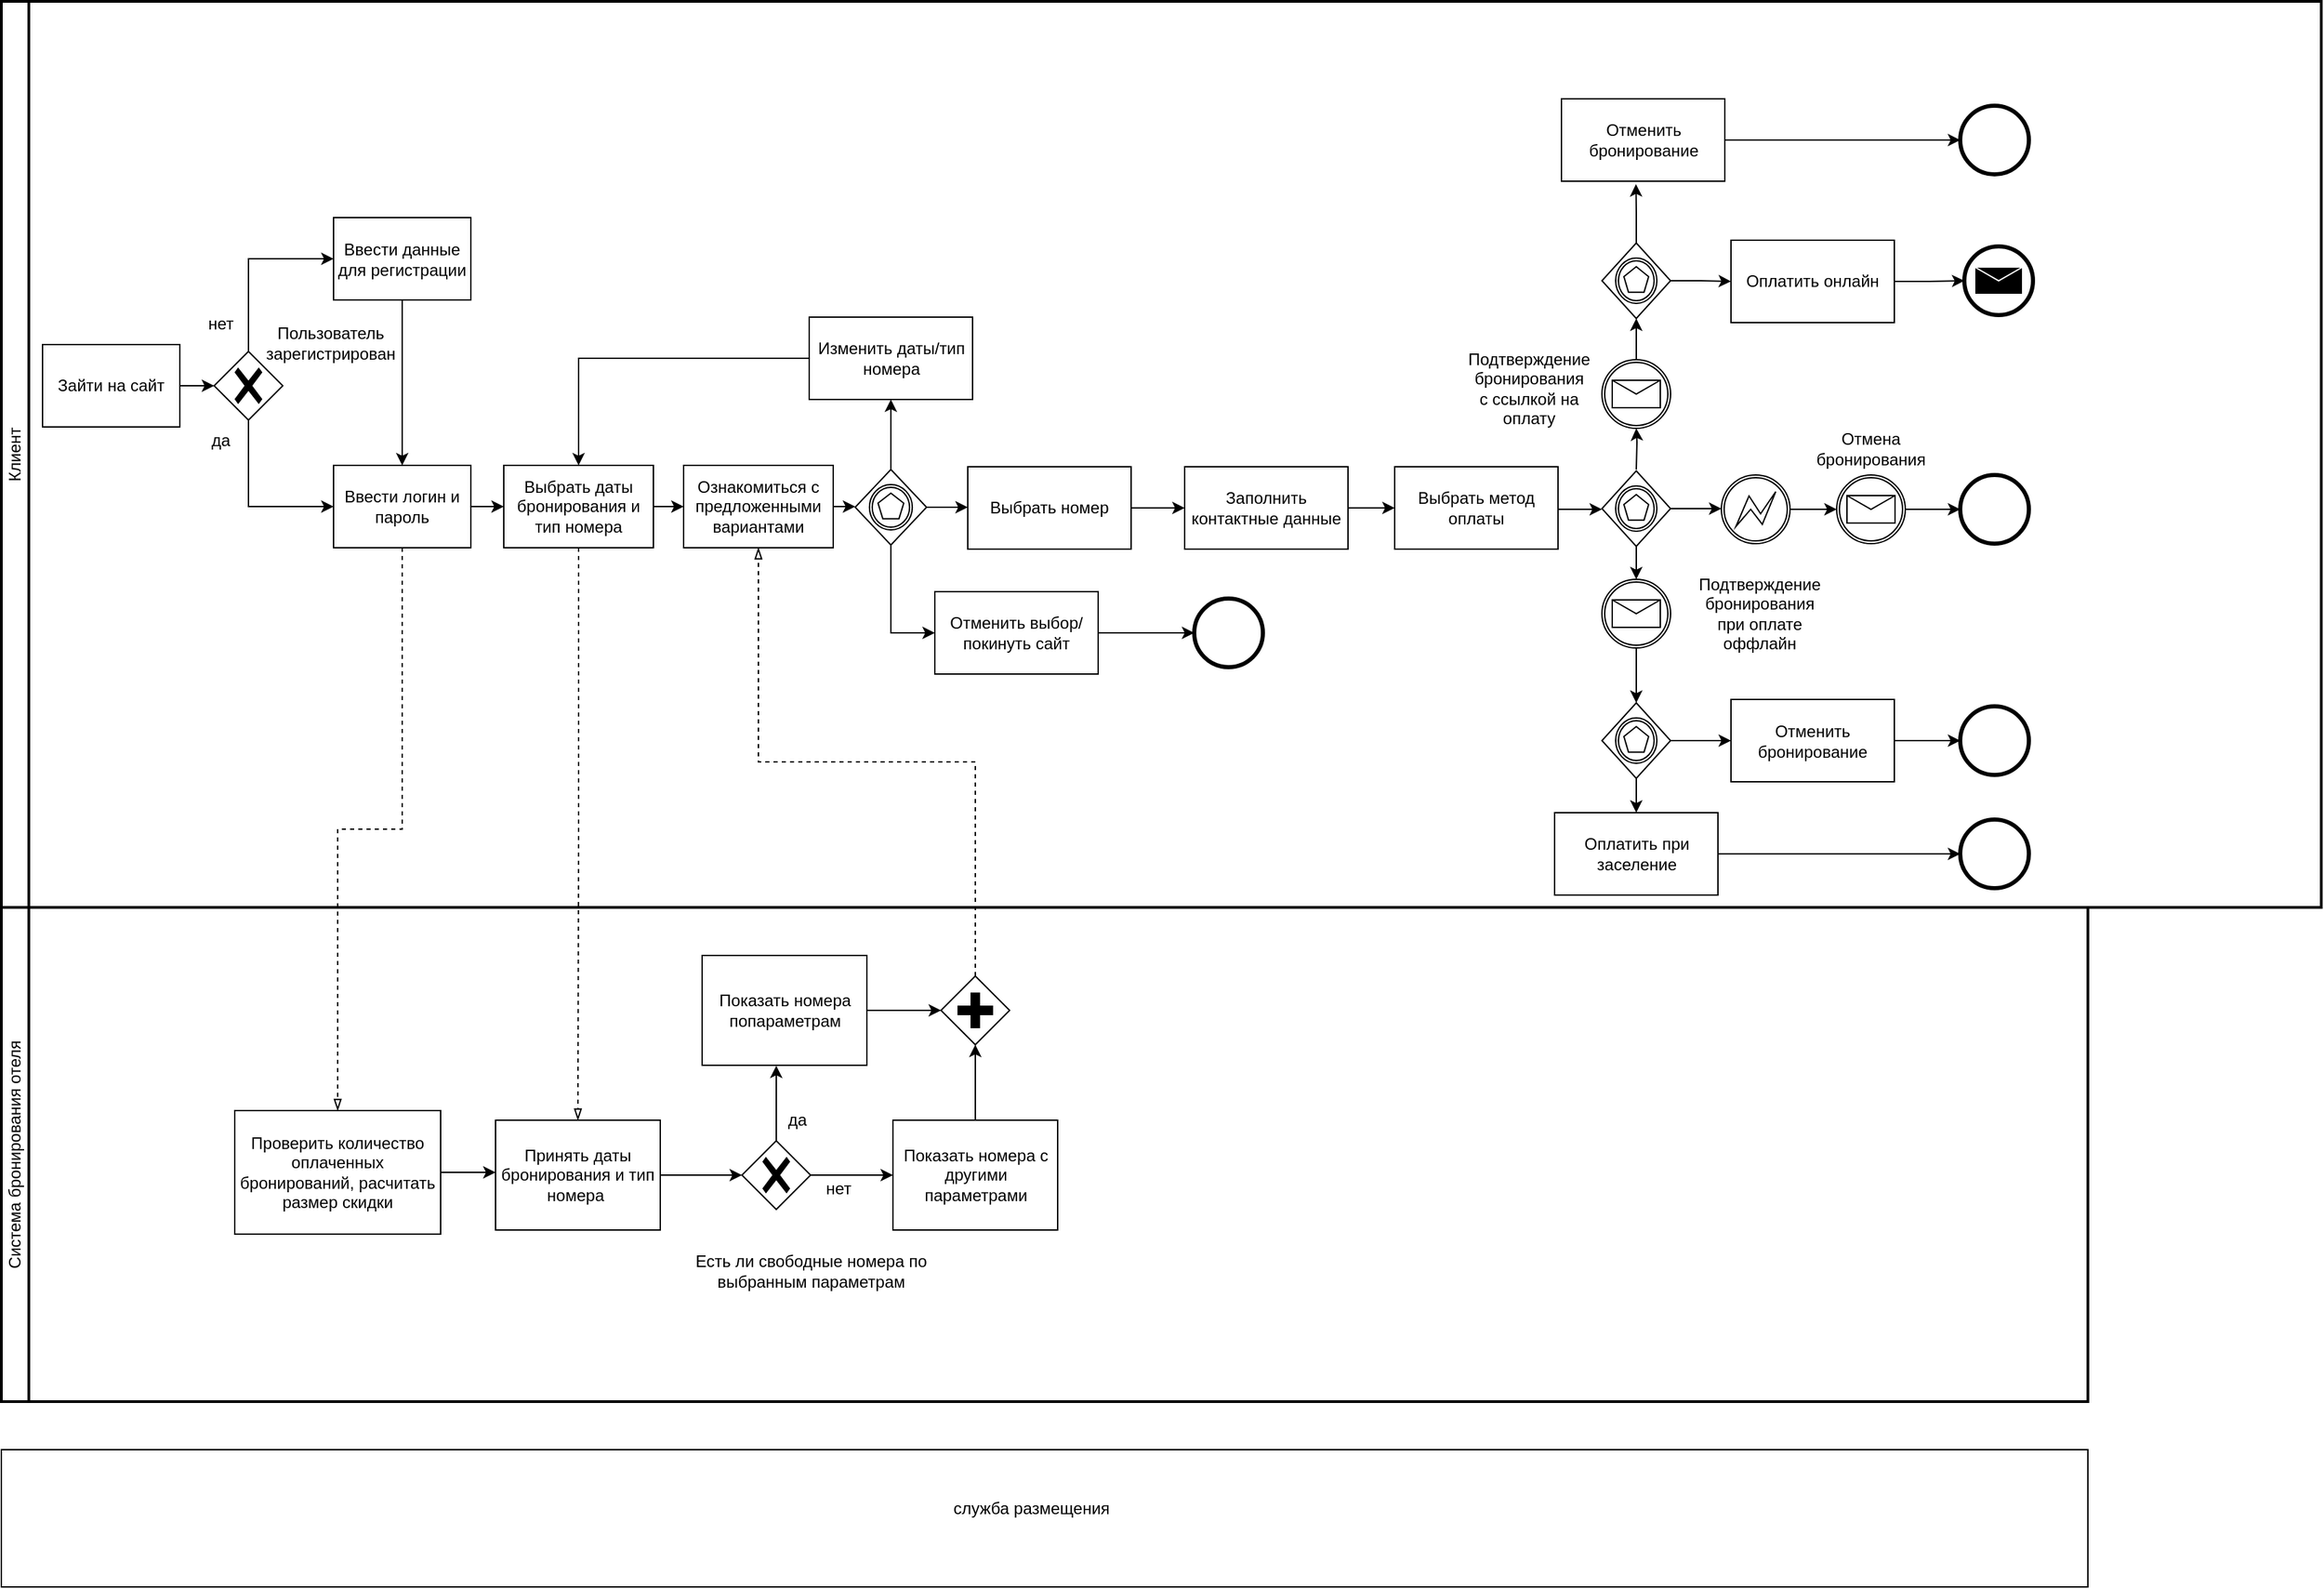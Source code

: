 <mxfile version="26.0.10">
  <diagram name="Страница — 1" id="-8I3Ju_DQWI-anv-8iCS">
    <mxGraphModel dx="2058" dy="1834" grid="1" gridSize="10" guides="1" tooltips="1" connect="1" arrows="1" fold="1" page="1" pageScale="1" pageWidth="827" pageHeight="1169" math="0" shadow="0">
      <root>
        <mxCell id="0" />
        <mxCell id="1" parent="0" />
        <mxCell id="0EsYlZYB2VsYlDsrYex--1" value="Клиент" style="swimlane;html=1;startSize=20;fontStyle=0;collapsible=0;horizontal=0;swimlaneLine=1;swimlaneFillColor=#ffffff;strokeWidth=2;whiteSpace=wrap;movable=1;resizable=1;rotatable=1;deletable=1;editable=1;locked=0;connectable=1;" parent="1" vertex="1">
          <mxGeometry x="-70" y="-75" width="1690" height="660" as="geometry" />
        </mxCell>
        <mxCell id="0EsYlZYB2VsYlDsrYex--4" value="Выбрать даты бронирования и тип номера" style="points=[[0.25,0,0],[0.5,0,0],[0.75,0,0],[1,0.25,0],[1,0.5,0],[1,0.75,0],[0.75,1,0],[0.5,1,0],[0.25,1,0],[0,0.75,0],[0,0.5,0],[0,0.25,0]];shape=mxgraph.bpmn.task2;whiteSpace=wrap;rectStyle=rounded;size=10;html=1;container=1;expand=0;collapsible=0;taskMarker=abstract;" parent="0EsYlZYB2VsYlDsrYex--1" vertex="1">
          <mxGeometry x="366" y="338" width="109" height="60" as="geometry" />
        </mxCell>
        <mxCell id="0EsYlZYB2VsYlDsrYex--5" value="Зайти на сайт" style="points=[[0.25,0,0],[0.5,0,0],[0.75,0,0],[1,0.25,0],[1,0.5,0],[1,0.75,0],[0.75,1,0],[0.5,1,0],[0.25,1,0],[0,0.75,0],[0,0.5,0],[0,0.25,0]];shape=mxgraph.bpmn.task2;whiteSpace=wrap;rectStyle=rounded;size=10;html=1;container=1;expand=0;collapsible=0;taskMarker=abstract;" parent="0EsYlZYB2VsYlDsrYex--1" vertex="1">
          <mxGeometry x="30" y="250" width="100" height="60" as="geometry" />
        </mxCell>
        <mxCell id="0EsYlZYB2VsYlDsrYex--16" style="edgeStyle=orthogonalEdgeStyle;rounded=0;orthogonalLoop=1;jettySize=auto;html=1;exitX=0.5;exitY=1;exitDx=0;exitDy=0;exitPerimeter=0;" parent="0EsYlZYB2VsYlDsrYex--1" source="0EsYlZYB2VsYlDsrYex--12" target="0EsYlZYB2VsYlDsrYex--13" edge="1">
          <mxGeometry relative="1" as="geometry" />
        </mxCell>
        <mxCell id="0EsYlZYB2VsYlDsrYex--12" value="Ввести данные для регистрации" style="points=[[0.25,0,0],[0.5,0,0],[0.75,0,0],[1,0.25,0],[1,0.5,0],[1,0.75,0],[0.75,1,0],[0.5,1,0],[0.25,1,0],[0,0.75,0],[0,0.5,0],[0,0.25,0]];shape=mxgraph.bpmn.task2;whiteSpace=wrap;rectStyle=rounded;size=10;html=1;container=1;expand=0;collapsible=0;taskMarker=abstract;" parent="0EsYlZYB2VsYlDsrYex--1" vertex="1">
          <mxGeometry x="242" y="157.5" width="100" height="60" as="geometry" />
        </mxCell>
        <mxCell id="0EsYlZYB2VsYlDsrYex--13" value="Ввести логин и пароль" style="points=[[0.25,0,0],[0.5,0,0],[0.75,0,0],[1,0.25,0],[1,0.5,0],[1,0.75,0],[0.75,1,0],[0.5,1,0],[0.25,1,0],[0,0.75,0],[0,0.5,0],[0,0.25,0]];shape=mxgraph.bpmn.task2;whiteSpace=wrap;rectStyle=rounded;size=10;html=1;container=1;expand=0;collapsible=0;taskMarker=abstract;" parent="0EsYlZYB2VsYlDsrYex--1" vertex="1">
          <mxGeometry x="242" y="338" width="100" height="60" as="geometry" />
        </mxCell>
        <mxCell id="0EsYlZYB2VsYlDsrYex--10" value="" style="points=[[0.25,0.25,0],[0.5,0,0],[0.75,0.25,0],[1,0.5,0],[0.75,0.75,0],[0.5,1,0],[0.25,0.75,0],[0,0.5,0]];shape=mxgraph.bpmn.gateway2;html=1;verticalLabelPosition=bottom;labelBackgroundColor=#ffffff;verticalAlign=top;align=center;perimeter=rhombusPerimeter;outlineConnect=0;outline=none;symbol=none;gwType=exclusive;" parent="0EsYlZYB2VsYlDsrYex--1" vertex="1">
          <mxGeometry x="155" y="255" width="50" height="50" as="geometry" />
        </mxCell>
        <mxCell id="0EsYlZYB2VsYlDsrYex--14" style="edgeStyle=orthogonalEdgeStyle;rounded=0;orthogonalLoop=1;jettySize=auto;html=1;exitX=0.5;exitY=0;exitDx=0;exitDy=0;exitPerimeter=0;entryX=0;entryY=0.5;entryDx=0;entryDy=0;entryPerimeter=0;" parent="0EsYlZYB2VsYlDsrYex--1" source="0EsYlZYB2VsYlDsrYex--10" target="0EsYlZYB2VsYlDsrYex--12" edge="1">
          <mxGeometry relative="1" as="geometry" />
        </mxCell>
        <mxCell id="0EsYlZYB2VsYlDsrYex--15" style="edgeStyle=orthogonalEdgeStyle;rounded=0;orthogonalLoop=1;jettySize=auto;html=1;exitX=0.5;exitY=1;exitDx=0;exitDy=0;exitPerimeter=0;entryX=0;entryY=0.5;entryDx=0;entryDy=0;entryPerimeter=0;" parent="0EsYlZYB2VsYlDsrYex--1" source="0EsYlZYB2VsYlDsrYex--10" target="0EsYlZYB2VsYlDsrYex--13" edge="1">
          <mxGeometry relative="1" as="geometry" />
        </mxCell>
        <mxCell id="0EsYlZYB2VsYlDsrYex--21" style="edgeStyle=orthogonalEdgeStyle;rounded=0;orthogonalLoop=1;jettySize=auto;html=1;exitX=1;exitY=0.5;exitDx=0;exitDy=0;exitPerimeter=0;entryX=0;entryY=0.5;entryDx=0;entryDy=0;entryPerimeter=0;" parent="0EsYlZYB2VsYlDsrYex--1" source="0EsYlZYB2VsYlDsrYex--5" target="0EsYlZYB2VsYlDsrYex--10" edge="1">
          <mxGeometry relative="1" as="geometry" />
        </mxCell>
        <mxCell id="0EsYlZYB2VsYlDsrYex--18" value="нет" style="text;strokeColor=none;align=center;fillColor=none;html=1;verticalAlign=middle;whiteSpace=wrap;rounded=0;" parent="0EsYlZYB2VsYlDsrYex--1" vertex="1">
          <mxGeometry x="130" y="220" width="60" height="30" as="geometry" />
        </mxCell>
        <mxCell id="0EsYlZYB2VsYlDsrYex--20" value="Пользователь зарегистрирован" style="text;strokeColor=none;align=center;fillColor=none;html=1;verticalAlign=middle;whiteSpace=wrap;rounded=0;" parent="0EsYlZYB2VsYlDsrYex--1" vertex="1">
          <mxGeometry x="210" y="234" width="60" height="30" as="geometry" />
        </mxCell>
        <mxCell id="0EsYlZYB2VsYlDsrYex--19" value="да" style="text;strokeColor=none;align=center;fillColor=none;html=1;verticalAlign=middle;whiteSpace=wrap;rounded=0;" parent="0EsYlZYB2VsYlDsrYex--1" vertex="1">
          <mxGeometry x="130" y="305" width="60" height="30" as="geometry" />
        </mxCell>
        <mxCell id="0EsYlZYB2VsYlDsrYex--26" value="Выбрать номер" style="points=[[0.25,0,0],[0.5,0,0],[0.75,0,0],[1,0.25,0],[1,0.5,0],[1,0.75,0],[0.75,1,0],[0.5,1,0],[0.25,1,0],[0,0.75,0],[0,0.5,0],[0,0.25,0]];shape=mxgraph.bpmn.task2;whiteSpace=wrap;rectStyle=rounded;size=10;html=1;container=1;expand=0;collapsible=0;taskMarker=abstract;" parent="0EsYlZYB2VsYlDsrYex--1" vertex="1">
          <mxGeometry x="704" y="339" width="119" height="60" as="geometry" />
        </mxCell>
        <mxCell id="bJJzOUb5ZiV7AwPKgK84-37" style="edgeStyle=orthogonalEdgeStyle;rounded=0;orthogonalLoop=1;jettySize=auto;html=1;exitX=1;exitY=0.5;exitDx=0;exitDy=0;exitPerimeter=0;" edge="1" parent="0EsYlZYB2VsYlDsrYex--1" source="0EsYlZYB2VsYlDsrYex--27" target="0EsYlZYB2VsYlDsrYex--34">
          <mxGeometry relative="1" as="geometry" />
        </mxCell>
        <mxCell id="0EsYlZYB2VsYlDsrYex--27" value="Заполнить контактные данные" style="points=[[0.25,0,0],[0.5,0,0],[0.75,0,0],[1,0.25,0],[1,0.5,0],[1,0.75,0],[0.75,1,0],[0.5,1,0],[0.25,1,0],[0,0.75,0],[0,0.5,0],[0,0.25,0]];shape=mxgraph.bpmn.task2;whiteSpace=wrap;rectStyle=rounded;size=10;html=1;container=1;expand=0;collapsible=0;taskMarker=abstract;" parent="0EsYlZYB2VsYlDsrYex--1" vertex="1">
          <mxGeometry x="862" y="339" width="119" height="60" as="geometry" />
        </mxCell>
        <mxCell id="bJJzOUb5ZiV7AwPKgK84-1" style="edgeStyle=orthogonalEdgeStyle;rounded=0;orthogonalLoop=1;jettySize=auto;html=1;exitX=0.5;exitY=0;exitDx=0;exitDy=0;exitPerimeter=0;" edge="1" parent="0EsYlZYB2VsYlDsrYex--1" source="0EsYlZYB2VsYlDsrYex--31">
          <mxGeometry relative="1" as="geometry">
            <mxPoint x="1191" y="231" as="targetPoint" />
          </mxGeometry>
        </mxCell>
        <mxCell id="0EsYlZYB2VsYlDsrYex--31" value="" style="points=[[0.145,0.145,0],[0.5,0,0],[0.855,0.145,0],[1,0.5,0],[0.855,0.855,0],[0.5,1,0],[0.145,0.855,0],[0,0.5,0]];shape=mxgraph.bpmn.event;html=1;verticalLabelPosition=bottom;labelBackgroundColor=#ffffff;verticalAlign=top;align=center;perimeter=ellipsePerimeter;outlineConnect=0;aspect=fixed;outline=catching;symbol=message;" parent="0EsYlZYB2VsYlDsrYex--1" vertex="1">
          <mxGeometry x="1166" y="261" width="50" height="50" as="geometry" />
        </mxCell>
        <mxCell id="0EsYlZYB2VsYlDsrYex--33" value="Подтверждение бронирования с ссылкой на оплату" style="text;strokeColor=none;align=center;fillColor=none;html=1;verticalAlign=middle;whiteSpace=wrap;rounded=0;" parent="0EsYlZYB2VsYlDsrYex--1" vertex="1">
          <mxGeometry x="1072.5" y="267" width="80" height="30" as="geometry" />
        </mxCell>
        <mxCell id="0EsYlZYB2VsYlDsrYex--34" value="Выбрать метод оплаты" style="points=[[0.25,0,0],[0.5,0,0],[0.75,0,0],[1,0.25,0],[1,0.5,0],[1,0.75,0],[0.75,1,0],[0.5,1,0],[0.25,1,0],[0,0.75,0],[0,0.5,0],[0,0.25,0]];shape=mxgraph.bpmn.task2;whiteSpace=wrap;rectStyle=rounded;size=10;html=1;container=1;expand=0;collapsible=0;taskMarker=abstract;" parent="0EsYlZYB2VsYlDsrYex--1" vertex="1">
          <mxGeometry x="1015" y="339" width="119" height="60" as="geometry" />
        </mxCell>
        <mxCell id="0EsYlZYB2VsYlDsrYex--39" value="" style="points=[[0.25,0.25,0],[0.5,0,0],[0.75,0.25,0],[1,0.5,0],[0.75,0.75,0],[0.5,1,0],[0.25,0.75,0],[0,0.5,0]];shape=mxgraph.bpmn.gateway2;html=1;verticalLabelPosition=bottom;labelBackgroundColor=#ffffff;verticalAlign=top;align=center;perimeter=rhombusPerimeter;outlineConnect=0;outline=catching;symbol=multiple;" parent="0EsYlZYB2VsYlDsrYex--1" vertex="1">
          <mxGeometry x="1166" y="342" width="50" height="55" as="geometry" />
        </mxCell>
        <mxCell id="0EsYlZYB2VsYlDsrYex--42" style="edgeStyle=orthogonalEdgeStyle;rounded=0;orthogonalLoop=1;jettySize=auto;html=1;" parent="0EsYlZYB2VsYlDsrYex--1" target="0EsYlZYB2VsYlDsrYex--31" edge="1">
          <mxGeometry relative="1" as="geometry">
            <mxPoint x="1191" y="341" as="sourcePoint" />
          </mxGeometry>
        </mxCell>
        <mxCell id="0EsYlZYB2VsYlDsrYex--43" value="Отмена бронирования" style="text;strokeColor=none;align=center;fillColor=none;html=1;verticalAlign=middle;whiteSpace=wrap;rounded=0;" parent="0EsYlZYB2VsYlDsrYex--1" vertex="1">
          <mxGeometry x="1322" y="311" width="80" height="30" as="geometry" />
        </mxCell>
        <mxCell id="0EsYlZYB2VsYlDsrYex--54" style="edgeStyle=orthogonalEdgeStyle;rounded=0;orthogonalLoop=1;jettySize=auto;html=1;exitX=1;exitY=0.5;exitDx=0;exitDy=0;exitPerimeter=0;" parent="0EsYlZYB2VsYlDsrYex--1" source="0EsYlZYB2VsYlDsrYex--44" edge="1">
          <mxGeometry relative="1" as="geometry">
            <mxPoint x="1361.0" y="368.586" as="targetPoint" />
          </mxGeometry>
        </mxCell>
        <mxCell id="0EsYlZYB2VsYlDsrYex--44" value="" style="points=[[0.145,0.145,0],[0.5,0,0],[0.855,0.145,0],[1,0.5,0],[0.855,0.855,0],[0.5,1,0],[0.145,0.855,0],[0,0.5,0]];shape=mxgraph.bpmn.event;html=1;verticalLabelPosition=bottom;labelBackgroundColor=#ffffff;verticalAlign=top;align=center;perimeter=ellipsePerimeter;outlineConnect=0;aspect=fixed;outline=catching;symbol=message;" parent="0EsYlZYB2VsYlDsrYex--1" vertex="1">
          <mxGeometry x="1337" y="345" width="50" height="50" as="geometry" />
        </mxCell>
        <mxCell id="bJJzOUb5ZiV7AwPKgK84-16" style="edgeStyle=orthogonalEdgeStyle;rounded=0;orthogonalLoop=1;jettySize=auto;html=1;exitX=0.5;exitY=1;exitDx=0;exitDy=0;exitPerimeter=0;" edge="1" parent="0EsYlZYB2VsYlDsrYex--1" source="0EsYlZYB2VsYlDsrYex--45">
          <mxGeometry relative="1" as="geometry">
            <mxPoint x="1191" y="511" as="targetPoint" />
          </mxGeometry>
        </mxCell>
        <mxCell id="0EsYlZYB2VsYlDsrYex--45" value="" style="points=[[0.145,0.145,0],[0.5,0,0],[0.855,0.145,0],[1,0.5,0],[0.855,0.855,0],[0.5,1,0],[0.145,0.855,0],[0,0.5,0]];shape=mxgraph.bpmn.event;html=1;verticalLabelPosition=bottom;labelBackgroundColor=#ffffff;verticalAlign=top;align=center;perimeter=ellipsePerimeter;outlineConnect=0;aspect=fixed;outline=catching;symbol=message;" parent="0EsYlZYB2VsYlDsrYex--1" vertex="1">
          <mxGeometry x="1166" y="421" width="50" height="50" as="geometry" />
        </mxCell>
        <mxCell id="0EsYlZYB2VsYlDsrYex--46" value="Подтверждение бронирования при оплате оффлайн" style="text;strokeColor=none;align=center;fillColor=none;html=1;verticalAlign=middle;whiteSpace=wrap;rounded=0;" parent="0EsYlZYB2VsYlDsrYex--1" vertex="1">
          <mxGeometry x="1241" y="431" width="80" height="30" as="geometry" />
        </mxCell>
        <mxCell id="bJJzOUb5ZiV7AwPKgK84-41" style="edgeStyle=orthogonalEdgeStyle;rounded=0;orthogonalLoop=1;jettySize=auto;html=1;exitX=1;exitY=0.5;exitDx=0;exitDy=0;exitPerimeter=0;" edge="1" parent="0EsYlZYB2VsYlDsrYex--1" source="0EsYlZYB2VsYlDsrYex--48" target="0EsYlZYB2VsYlDsrYex--44">
          <mxGeometry relative="1" as="geometry" />
        </mxCell>
        <mxCell id="0EsYlZYB2VsYlDsrYex--48" value="" style="points=[[0.145,0.145,0],[0.5,0,0],[0.855,0.145,0],[1,0.5,0],[0.855,0.855,0],[0.5,1,0],[0.145,0.855,0],[0,0.5,0]];shape=mxgraph.bpmn.event;html=1;verticalLabelPosition=bottom;labelBackgroundColor=#ffffff;verticalAlign=top;align=center;perimeter=ellipsePerimeter;outlineConnect=0;aspect=fixed;outline=boundInt;symbol=error;" parent="0EsYlZYB2VsYlDsrYex--1" vertex="1">
          <mxGeometry x="1253" y="345" width="50" height="50" as="geometry" />
        </mxCell>
        <mxCell id="0EsYlZYB2VsYlDsrYex--49" value="" style="points=[[0.145,0.145,0],[0.5,0,0],[0.855,0.145,0],[1,0.5,0],[0.855,0.855,0],[0.5,1,0],[0.145,0.855,0],[0,0.5,0]];shape=mxgraph.bpmn.event;html=1;verticalLabelPosition=bottom;labelBackgroundColor=#ffffff;verticalAlign=top;align=center;perimeter=ellipsePerimeter;outlineConnect=0;aspect=fixed;outline=end;symbol=terminate2;" parent="0EsYlZYB2VsYlDsrYex--1" vertex="1">
          <mxGeometry x="1427" y="345" width="50" height="50" as="geometry" />
        </mxCell>
        <mxCell id="0EsYlZYB2VsYlDsrYex--56" style="edgeStyle=orthogonalEdgeStyle;rounded=0;orthogonalLoop=1;jettySize=auto;html=1;exitX=1;exitY=0.5;exitDx=0;exitDy=0;exitPerimeter=0;entryX=0;entryY=0.5;entryDx=0;entryDy=0;entryPerimeter=0;" parent="0EsYlZYB2VsYlDsrYex--1" source="0EsYlZYB2VsYlDsrYex--44" target="0EsYlZYB2VsYlDsrYex--49" edge="1">
          <mxGeometry relative="1" as="geometry" />
        </mxCell>
        <mxCell id="bJJzOUb5ZiV7AwPKgK84-5" style="edgeStyle=orthogonalEdgeStyle;rounded=0;orthogonalLoop=1;jettySize=auto;html=1;exitX=1;exitY=0.5;exitDx=0;exitDy=0;exitPerimeter=0;entryX=0;entryY=0.5;entryDx=0;entryDy=0;entryPerimeter=0;" edge="1" parent="0EsYlZYB2VsYlDsrYex--1" source="0EsYlZYB2VsYlDsrYex--57" target="bJJzOUb5ZiV7AwPKgK84-3">
          <mxGeometry relative="1" as="geometry">
            <mxPoint x="1261.0" y="211" as="targetPoint" />
          </mxGeometry>
        </mxCell>
        <mxCell id="0EsYlZYB2VsYlDsrYex--57" value="" style="points=[[0.25,0.25,0],[0.5,0,0],[0.75,0.25,0],[1,0.5,0],[0.75,0.75,0],[0.5,1,0],[0.25,0.75,0],[0,0.5,0]];shape=mxgraph.bpmn.gateway2;html=1;verticalLabelPosition=bottom;labelBackgroundColor=#ffffff;verticalAlign=top;align=center;perimeter=rhombusPerimeter;outlineConnect=0;outline=catching;symbol=multiple;" parent="0EsYlZYB2VsYlDsrYex--1" vertex="1">
          <mxGeometry x="1166" y="176" width="50" height="55" as="geometry" />
        </mxCell>
        <mxCell id="bJJzOUb5ZiV7AwPKgK84-3" value="Оплатить онлайн" style="points=[[0.25,0,0],[0.5,0,0],[0.75,0,0],[1,0.25,0],[1,0.5,0],[1,0.75,0],[0.75,1,0],[0.5,1,0],[0.25,1,0],[0,0.75,0],[0,0.5,0],[0,0.25,0]];shape=mxgraph.bpmn.task2;whiteSpace=wrap;rectStyle=rounded;size=10;html=1;container=1;expand=0;collapsible=0;taskMarker=abstract;" vertex="1" parent="0EsYlZYB2VsYlDsrYex--1">
          <mxGeometry x="1260" y="174" width="119" height="60" as="geometry" />
        </mxCell>
        <mxCell id="bJJzOUb5ZiV7AwPKgK84-2" value="Отменить бронирование" style="points=[[0.25,0,0],[0.5,0,0],[0.75,0,0],[1,0.25,0],[1,0.5,0],[1,0.75,0],[0.75,1,0],[0.5,1,0],[0.25,1,0],[0,0.75,0],[0,0.5,0],[0,0.25,0]];shape=mxgraph.bpmn.task2;whiteSpace=wrap;rectStyle=rounded;size=10;html=1;container=1;expand=0;collapsible=0;taskMarker=abstract;" vertex="1" parent="0EsYlZYB2VsYlDsrYex--1">
          <mxGeometry x="1136.5" y="71" width="119" height="60" as="geometry" />
        </mxCell>
        <mxCell id="bJJzOUb5ZiV7AwPKgK84-4" style="edgeStyle=orthogonalEdgeStyle;rounded=0;orthogonalLoop=1;jettySize=auto;html=1;exitX=0.5;exitY=0;exitDx=0;exitDy=0;exitPerimeter=0;entryX=0.456;entryY=1.036;entryDx=0;entryDy=0;entryPerimeter=0;" edge="1" parent="0EsYlZYB2VsYlDsrYex--1" source="0EsYlZYB2VsYlDsrYex--57" target="bJJzOUb5ZiV7AwPKgK84-2">
          <mxGeometry relative="1" as="geometry" />
        </mxCell>
        <mxCell id="bJJzOUb5ZiV7AwPKgK84-8" value="" style="points=[[0.145,0.145,0],[0.5,0,0],[0.855,0.145,0],[1,0.5,0],[0.855,0.855,0],[0.5,1,0],[0.145,0.855,0],[0,0.5,0]];shape=mxgraph.bpmn.event;html=1;verticalLabelPosition=bottom;labelBackgroundColor=#ffffff;verticalAlign=top;align=center;perimeter=ellipsePerimeter;outlineConnect=0;aspect=fixed;outline=end;symbol=terminate2;" vertex="1" parent="0EsYlZYB2VsYlDsrYex--1">
          <mxGeometry x="1427" y="76" width="50" height="50" as="geometry" />
        </mxCell>
        <mxCell id="bJJzOUb5ZiV7AwPKgK84-9" style="edgeStyle=orthogonalEdgeStyle;rounded=0;orthogonalLoop=1;jettySize=auto;html=1;exitX=1;exitY=0.5;exitDx=0;exitDy=0;exitPerimeter=0;entryX=0;entryY=0.5;entryDx=0;entryDy=0;entryPerimeter=0;" edge="1" parent="0EsYlZYB2VsYlDsrYex--1" source="bJJzOUb5ZiV7AwPKgK84-2" target="bJJzOUb5ZiV7AwPKgK84-8">
          <mxGeometry relative="1" as="geometry" />
        </mxCell>
        <mxCell id="bJJzOUb5ZiV7AwPKgK84-10" style="edgeStyle=orthogonalEdgeStyle;rounded=0;orthogonalLoop=1;jettySize=auto;html=1;exitX=0.5;exitY=1;exitDx=0;exitDy=0;exitPerimeter=0;entryX=0.5;entryY=0;entryDx=0;entryDy=0;entryPerimeter=0;" edge="1" parent="0EsYlZYB2VsYlDsrYex--1" source="0EsYlZYB2VsYlDsrYex--39" target="0EsYlZYB2VsYlDsrYex--45">
          <mxGeometry relative="1" as="geometry" />
        </mxCell>
        <mxCell id="bJJzOUb5ZiV7AwPKgK84-11" value="Отменить бронирование" style="points=[[0.25,0,0],[0.5,0,0],[0.75,0,0],[1,0.25,0],[1,0.5,0],[1,0.75,0],[0.75,1,0],[0.5,1,0],[0.25,1,0],[0,0.75,0],[0,0.5,0],[0,0.25,0]];shape=mxgraph.bpmn.task2;whiteSpace=wrap;rectStyle=rounded;size=10;html=1;container=1;expand=0;collapsible=0;taskMarker=abstract;" vertex="1" parent="0EsYlZYB2VsYlDsrYex--1">
          <mxGeometry x="1260" y="508.5" width="119" height="60" as="geometry" />
        </mxCell>
        <mxCell id="bJJzOUb5ZiV7AwPKgK84-12" value="" style="points=[[0.145,0.145,0],[0.5,0,0],[0.855,0.145,0],[1,0.5,0],[0.855,0.855,0],[0.5,1,0],[0.145,0.855,0],[0,0.5,0]];shape=mxgraph.bpmn.event;html=1;verticalLabelPosition=bottom;labelBackgroundColor=#ffffff;verticalAlign=top;align=center;perimeter=ellipsePerimeter;outlineConnect=0;aspect=fixed;outline=end;symbol=terminate2;" vertex="1" parent="0EsYlZYB2VsYlDsrYex--1">
          <mxGeometry x="1427" y="513.5" width="50" height="50" as="geometry" />
        </mxCell>
        <mxCell id="bJJzOUb5ZiV7AwPKgK84-13" style="edgeStyle=orthogonalEdgeStyle;rounded=0;orthogonalLoop=1;jettySize=auto;html=1;exitX=1;exitY=0.5;exitDx=0;exitDy=0;exitPerimeter=0;entryX=0;entryY=0.5;entryDx=0;entryDy=0;entryPerimeter=0;" edge="1" parent="0EsYlZYB2VsYlDsrYex--1" source="bJJzOUb5ZiV7AwPKgK84-11" target="bJJzOUb5ZiV7AwPKgK84-12">
          <mxGeometry relative="1" as="geometry" />
        </mxCell>
        <mxCell id="bJJzOUb5ZiV7AwPKgK84-17" style="edgeStyle=orthogonalEdgeStyle;rounded=0;orthogonalLoop=1;jettySize=auto;html=1;exitX=1;exitY=0.5;exitDx=0;exitDy=0;exitPerimeter=0;entryX=0;entryY=0.5;entryDx=0;entryDy=0;entryPerimeter=0;" edge="1" parent="0EsYlZYB2VsYlDsrYex--1" source="bJJzOUb5ZiV7AwPKgK84-15" target="bJJzOUb5ZiV7AwPKgK84-11">
          <mxGeometry relative="1" as="geometry">
            <mxPoint x="1241" y="538.8" as="targetPoint" />
          </mxGeometry>
        </mxCell>
        <mxCell id="bJJzOUb5ZiV7AwPKgK84-15" value="" style="points=[[0.25,0.25,0],[0.5,0,0],[0.75,0.25,0],[1,0.5,0],[0.75,0.75,0],[0.5,1,0],[0.25,0.75,0],[0,0.5,0]];shape=mxgraph.bpmn.gateway2;html=1;verticalLabelPosition=bottom;labelBackgroundColor=#ffffff;verticalAlign=top;align=center;perimeter=rhombusPerimeter;outlineConnect=0;outline=catching;symbol=multiple;" vertex="1" parent="0EsYlZYB2VsYlDsrYex--1">
          <mxGeometry x="1166" y="511" width="50" height="55" as="geometry" />
        </mxCell>
        <mxCell id="bJJzOUb5ZiV7AwPKgK84-21" style="edgeStyle=orthogonalEdgeStyle;rounded=0;orthogonalLoop=1;jettySize=auto;html=1;exitX=1;exitY=0.5;exitDx=0;exitDy=0;exitPerimeter=0;entryX=0;entryY=0.5;entryDx=0;entryDy=0;entryPerimeter=0;" edge="1" parent="0EsYlZYB2VsYlDsrYex--1" source="bJJzOUb5ZiV7AwPKgK84-18" target="bJJzOUb5ZiV7AwPKgK84-19">
          <mxGeometry relative="1" as="geometry">
            <mxPoint x="1410" y="621" as="targetPoint" />
          </mxGeometry>
        </mxCell>
        <mxCell id="bJJzOUb5ZiV7AwPKgK84-18" value="Оплатить при заселение" style="points=[[0.25,0,0],[0.5,0,0],[0.75,0,0],[1,0.25,0],[1,0.5,0],[1,0.75,0],[0.75,1,0],[0.5,1,0],[0.25,1,0],[0,0.75,0],[0,0.5,0],[0,0.25,0]];shape=mxgraph.bpmn.task2;whiteSpace=wrap;rectStyle=rounded;size=10;html=1;container=1;expand=0;collapsible=0;taskMarker=abstract;" vertex="1" parent="0EsYlZYB2VsYlDsrYex--1">
          <mxGeometry x="1131.5" y="591" width="119" height="60" as="geometry" />
        </mxCell>
        <mxCell id="bJJzOUb5ZiV7AwPKgK84-19" value="" style="points=[[0.145,0.145,0],[0.5,0,0],[0.855,0.145,0],[1,0.5,0],[0.855,0.855,0],[0.5,1,0],[0.145,0.855,0],[0,0.5,0]];shape=mxgraph.bpmn.event;html=1;verticalLabelPosition=bottom;labelBackgroundColor=#ffffff;verticalAlign=top;align=center;perimeter=ellipsePerimeter;outlineConnect=0;aspect=fixed;outline=end;symbol=terminate2;" vertex="1" parent="0EsYlZYB2VsYlDsrYex--1">
          <mxGeometry x="1427" y="596" width="50" height="50" as="geometry" />
        </mxCell>
        <mxCell id="bJJzOUb5ZiV7AwPKgK84-20" style="edgeStyle=orthogonalEdgeStyle;rounded=0;orthogonalLoop=1;jettySize=auto;html=1;exitX=0.5;exitY=1;exitDx=0;exitDy=0;exitPerimeter=0;entryX=0.5;entryY=0;entryDx=0;entryDy=0;entryPerimeter=0;" edge="1" parent="0EsYlZYB2VsYlDsrYex--1" source="bJJzOUb5ZiV7AwPKgK84-15" target="bJJzOUb5ZiV7AwPKgK84-18">
          <mxGeometry relative="1" as="geometry" />
        </mxCell>
        <mxCell id="bJJzOUb5ZiV7AwPKgK84-52" style="edgeStyle=orthogonalEdgeStyle;rounded=0;orthogonalLoop=1;jettySize=auto;html=1;exitX=1;exitY=0.5;exitDx=0;exitDy=0;exitPerimeter=0;entryX=0;entryY=0.5;entryDx=0;entryDy=0;entryPerimeter=0;" edge="1" parent="0EsYlZYB2VsYlDsrYex--1" source="bJJzOUb5ZiV7AwPKgK84-23" target="0EsYlZYB2VsYlDsrYex--26">
          <mxGeometry relative="1" as="geometry">
            <mxPoint x="700" y="369.667" as="targetPoint" />
          </mxGeometry>
        </mxCell>
        <mxCell id="bJJzOUb5ZiV7AwPKgK84-23" value="" style="points=[[0.25,0.25,0],[0.5,0,0],[0.75,0.25,0],[1,0.5,0],[0.75,0.75,0],[0.5,1,0],[0.25,0.75,0],[0,0.5,0]];shape=mxgraph.bpmn.gateway2;html=1;verticalLabelPosition=bottom;labelBackgroundColor=#ffffff;verticalAlign=top;align=center;perimeter=rhombusPerimeter;outlineConnect=0;outline=catching;symbol=multiple;" vertex="1" parent="0EsYlZYB2VsYlDsrYex--1">
          <mxGeometry x="622" y="341" width="52" height="55" as="geometry" />
        </mxCell>
        <mxCell id="bJJzOUb5ZiV7AwPKgK84-27" value="Изменить даты/тип номера" style="points=[[0.25,0,0],[0.5,0,0],[0.75,0,0],[1,0.25,0],[1,0.5,0],[1,0.75,0],[0.75,1,0],[0.5,1,0],[0.25,1,0],[0,0.75,0],[0,0.5,0],[0,0.25,0]];shape=mxgraph.bpmn.task2;whiteSpace=wrap;rectStyle=rounded;size=10;html=1;container=1;expand=0;collapsible=0;taskMarker=abstract;" vertex="1" parent="0EsYlZYB2VsYlDsrYex--1">
          <mxGeometry x="588.5" y="230" width="119" height="60" as="geometry" />
        </mxCell>
        <mxCell id="bJJzOUb5ZiV7AwPKgK84-28" style="edgeStyle=orthogonalEdgeStyle;rounded=0;orthogonalLoop=1;jettySize=auto;html=1;exitX=0.5;exitY=0;exitDx=0;exitDy=0;exitPerimeter=0;entryX=0.5;entryY=1;entryDx=0;entryDy=0;entryPerimeter=0;" edge="1" parent="0EsYlZYB2VsYlDsrYex--1" source="bJJzOUb5ZiV7AwPKgK84-23" target="bJJzOUb5ZiV7AwPKgK84-27">
          <mxGeometry relative="1" as="geometry" />
        </mxCell>
        <mxCell id="bJJzOUb5ZiV7AwPKgK84-29" style="edgeStyle=orthogonalEdgeStyle;rounded=0;orthogonalLoop=1;jettySize=auto;html=1;exitX=0;exitY=0.5;exitDx=0;exitDy=0;exitPerimeter=0;entryX=0.5;entryY=0;entryDx=0;entryDy=0;entryPerimeter=0;" edge="1" parent="0EsYlZYB2VsYlDsrYex--1" source="bJJzOUb5ZiV7AwPKgK84-27" target="0EsYlZYB2VsYlDsrYex--4">
          <mxGeometry relative="1" as="geometry" />
        </mxCell>
        <mxCell id="bJJzOUb5ZiV7AwPKgK84-30" value="Отменить выбор/покинуть сайт" style="points=[[0.25,0,0],[0.5,0,0],[0.75,0,0],[1,0.25,0],[1,0.5,0],[1,0.75,0],[0.75,1,0],[0.5,1,0],[0.25,1,0],[0,0.75,0],[0,0.5,0],[0,0.25,0]];shape=mxgraph.bpmn.task2;whiteSpace=wrap;rectStyle=rounded;size=10;html=1;container=1;expand=0;collapsible=0;taskMarker=abstract;" vertex="1" parent="0EsYlZYB2VsYlDsrYex--1">
          <mxGeometry x="680" y="430" width="119" height="60" as="geometry" />
        </mxCell>
        <mxCell id="bJJzOUb5ZiV7AwPKgK84-32" style="edgeStyle=orthogonalEdgeStyle;rounded=0;orthogonalLoop=1;jettySize=auto;html=1;exitX=0.5;exitY=1;exitDx=0;exitDy=0;exitPerimeter=0;entryX=0;entryY=0.5;entryDx=0;entryDy=0;entryPerimeter=0;" edge="1" parent="0EsYlZYB2VsYlDsrYex--1" source="bJJzOUb5ZiV7AwPKgK84-23" target="bJJzOUb5ZiV7AwPKgK84-30">
          <mxGeometry relative="1" as="geometry" />
        </mxCell>
        <mxCell id="bJJzOUb5ZiV7AwPKgK84-33" value="" style="points=[[0.145,0.145,0],[0.5,0,0],[0.855,0.145,0],[1,0.5,0],[0.855,0.855,0],[0.5,1,0],[0.145,0.855,0],[0,0.5,0]];shape=mxgraph.bpmn.event;html=1;verticalLabelPosition=bottom;labelBackgroundColor=#ffffff;verticalAlign=top;align=center;perimeter=ellipsePerimeter;outlineConnect=0;aspect=fixed;outline=end;symbol=terminate2;" vertex="1" parent="0EsYlZYB2VsYlDsrYex--1">
          <mxGeometry x="869" y="435" width="50" height="50" as="geometry" />
        </mxCell>
        <mxCell id="bJJzOUb5ZiV7AwPKgK84-34" style="edgeStyle=orthogonalEdgeStyle;rounded=0;orthogonalLoop=1;jettySize=auto;html=1;exitX=1;exitY=0.5;exitDx=0;exitDy=0;exitPerimeter=0;entryX=0;entryY=0.5;entryDx=0;entryDy=0;entryPerimeter=0;" edge="1" parent="0EsYlZYB2VsYlDsrYex--1" source="bJJzOUb5ZiV7AwPKgK84-30" target="bJJzOUb5ZiV7AwPKgK84-33">
          <mxGeometry relative="1" as="geometry" />
        </mxCell>
        <mxCell id="bJJzOUb5ZiV7AwPKgK84-38" style="edgeStyle=orthogonalEdgeStyle;rounded=0;orthogonalLoop=1;jettySize=auto;html=1;exitX=1;exitY=0.517;exitDx=0;exitDy=0;exitPerimeter=0;entryX=0;entryY=0.5;entryDx=0;entryDy=0;entryPerimeter=0;" edge="1" parent="0EsYlZYB2VsYlDsrYex--1" source="0EsYlZYB2VsYlDsrYex--34" target="0EsYlZYB2VsYlDsrYex--39">
          <mxGeometry relative="1" as="geometry">
            <mxPoint x="1125" y="371" as="sourcePoint" />
          </mxGeometry>
        </mxCell>
        <mxCell id="bJJzOUb5ZiV7AwPKgK84-39" style="edgeStyle=orthogonalEdgeStyle;rounded=0;orthogonalLoop=1;jettySize=auto;html=1;exitX=1;exitY=0.5;exitDx=0;exitDy=0;exitPerimeter=0;entryX=0;entryY=0.5;entryDx=0;entryDy=0;entryPerimeter=0;" edge="1" parent="0EsYlZYB2VsYlDsrYex--1" source="0EsYlZYB2VsYlDsrYex--39" target="0EsYlZYB2VsYlDsrYex--48">
          <mxGeometry relative="1" as="geometry" />
        </mxCell>
        <mxCell id="bJJzOUb5ZiV7AwPKgK84-51" style="edgeStyle=orthogonalEdgeStyle;rounded=0;orthogonalLoop=1;jettySize=auto;html=1;exitX=1;exitY=0.5;exitDx=0;exitDy=0;exitPerimeter=0;entryX=0;entryY=0.5;entryDx=0;entryDy=0;entryPerimeter=0;" edge="1" parent="0EsYlZYB2VsYlDsrYex--1" source="0EsYlZYB2VsYlDsrYex--26" target="0EsYlZYB2VsYlDsrYex--27">
          <mxGeometry relative="1" as="geometry">
            <mxPoint x="823" y="368" as="sourcePoint" />
            <mxPoint x="862" y="369" as="targetPoint" />
          </mxGeometry>
        </mxCell>
        <mxCell id="bJJzOUb5ZiV7AwPKgK84-53" value="Ознакомиться с предложенными вариантами" style="points=[[0.25,0,0],[0.5,0,0],[0.75,0,0],[1,0.25,0],[1,0.5,0],[1,0.75,0],[0.75,1,0],[0.5,1,0],[0.25,1,0],[0,0.75,0],[0,0.5,0],[0,0.25,0]];shape=mxgraph.bpmn.task2;whiteSpace=wrap;rectStyle=rounded;size=10;html=1;container=1;expand=0;collapsible=0;taskMarker=abstract;" vertex="1" parent="0EsYlZYB2VsYlDsrYex--1">
          <mxGeometry x="497" y="338" width="109" height="60" as="geometry" />
        </mxCell>
        <mxCell id="bJJzOUb5ZiV7AwPKgK84-55" style="edgeStyle=orthogonalEdgeStyle;rounded=0;orthogonalLoop=1;jettySize=auto;html=1;exitX=1;exitY=0.5;exitDx=0;exitDy=0;exitPerimeter=0;entryX=0;entryY=0.5;entryDx=0;entryDy=0;entryPerimeter=0;" edge="1" parent="0EsYlZYB2VsYlDsrYex--1" source="bJJzOUb5ZiV7AwPKgK84-53" target="bJJzOUb5ZiV7AwPKgK84-23">
          <mxGeometry relative="1" as="geometry" />
        </mxCell>
        <mxCell id="bJJzOUb5ZiV7AwPKgK84-56" style="edgeStyle=orthogonalEdgeStyle;rounded=0;orthogonalLoop=1;jettySize=auto;html=1;exitX=1;exitY=0.5;exitDx=0;exitDy=0;exitPerimeter=0;entryX=0;entryY=0.5;entryDx=0;entryDy=0;entryPerimeter=0;" edge="1" parent="0EsYlZYB2VsYlDsrYex--1" source="0EsYlZYB2VsYlDsrYex--4" target="bJJzOUb5ZiV7AwPKgK84-53">
          <mxGeometry relative="1" as="geometry" />
        </mxCell>
        <mxCell id="bJJzOUb5ZiV7AwPKgK84-57" style="edgeStyle=orthogonalEdgeStyle;rounded=0;orthogonalLoop=1;jettySize=auto;html=1;exitX=1;exitY=0.5;exitDx=0;exitDy=0;exitPerimeter=0;entryX=0;entryY=0.5;entryDx=0;entryDy=0;entryPerimeter=0;" edge="1" parent="0EsYlZYB2VsYlDsrYex--1" source="0EsYlZYB2VsYlDsrYex--13" target="0EsYlZYB2VsYlDsrYex--4">
          <mxGeometry relative="1" as="geometry" />
        </mxCell>
        <mxCell id="bJJzOUb5ZiV7AwPKgK84-73" value="" style="points=[[0.145,0.145,0],[0.5,0,0],[0.855,0.145,0],[1,0.5,0],[0.855,0.855,0],[0.5,1,0],[0.145,0.855,0],[0,0.5,0]];shape=mxgraph.bpmn.event;html=1;verticalLabelPosition=bottom;labelBackgroundColor=#ffffff;verticalAlign=top;align=center;perimeter=ellipsePerimeter;outlineConnect=0;aspect=fixed;outline=end;symbol=message;" vertex="1" parent="0EsYlZYB2VsYlDsrYex--1">
          <mxGeometry x="1430" y="178.5" width="50" height="50" as="geometry" />
        </mxCell>
        <mxCell id="bJJzOUb5ZiV7AwPKgK84-74" style="edgeStyle=orthogonalEdgeStyle;rounded=0;orthogonalLoop=1;jettySize=auto;html=1;exitX=1;exitY=0.5;exitDx=0;exitDy=0;exitPerimeter=0;entryX=0;entryY=0.5;entryDx=0;entryDy=0;entryPerimeter=0;" edge="1" parent="0EsYlZYB2VsYlDsrYex--1" source="bJJzOUb5ZiV7AwPKgK84-3" target="bJJzOUb5ZiV7AwPKgK84-73">
          <mxGeometry relative="1" as="geometry" />
        </mxCell>
        <mxCell id="0EsYlZYB2VsYlDsrYex--3" value="Служба размещения" style="swimlane;html=1;startSize=20;fontStyle=0;collapsible=0;horizontal=1;swimlaneLine=0;fillColor=none;whiteSpace=wrap;" parent="1" vertex="1">
          <mxGeometry x="10" y="860" width="810" height="35" as="geometry" />
        </mxCell>
        <mxCell id="0EsYlZYB2VsYlDsrYex--7" value="Система бронирования отеля" style="swimlane;html=1;startSize=20;fontStyle=0;collapsible=0;horizontal=0;swimlaneLine=1;swimlaneFillColor=#ffffff;strokeWidth=2;whiteSpace=wrap;" parent="1" vertex="1">
          <mxGeometry x="-70" y="585" width="1520" height="360" as="geometry" />
        </mxCell>
        <mxCell id="0EsYlZYB2VsYlDsrYex--8" value="Показать номера попараметрам" style="points=[[0.25,0,0],[0.5,0,0],[0.75,0,0],[1,0.25,0],[1,0.5,0],[1,0.75,0],[0.75,1,0],[0.5,1,0],[0.25,1,0],[0,0.75,0],[0,0.5,0],[0,0.25,0]];shape=mxgraph.bpmn.task2;whiteSpace=wrap;rectStyle=rounded;size=10;html=1;container=1;expand=0;collapsible=0;taskMarker=abstract;" parent="0EsYlZYB2VsYlDsrYex--7" vertex="1">
          <mxGeometry x="510.5" y="35" width="120" height="80" as="geometry" />
        </mxCell>
        <mxCell id="0EsYlZYB2VsYlDsrYex--9" value="Принять даты бронирования и тип номера&amp;nbsp;" style="points=[[0.25,0,0],[0.5,0,0],[0.75,0,0],[1,0.25,0],[1,0.5,0],[1,0.75,0],[0.75,1,0],[0.5,1,0],[0.25,1,0],[0,0.75,0],[0,0.5,0],[0,0.25,0]];shape=mxgraph.bpmn.task2;whiteSpace=wrap;rectStyle=rounded;size=10;html=1;container=1;expand=0;collapsible=0;taskMarker=abstract;" parent="0EsYlZYB2VsYlDsrYex--7" vertex="1">
          <mxGeometry x="360" y="155" width="120" height="80" as="geometry" />
        </mxCell>
        <mxCell id="bJJzOUb5ZiV7AwPKgK84-48" style="edgeStyle=orthogonalEdgeStyle;rounded=0;orthogonalLoop=1;jettySize=auto;html=1;exitX=1;exitY=0.5;exitDx=0;exitDy=0;exitPerimeter=0;entryX=0;entryY=0.5;entryDx=0;entryDy=0;entryPerimeter=0;" edge="1" parent="0EsYlZYB2VsYlDsrYex--7" source="bJJzOUb5ZiV7AwPKgK84-42" target="bJJzOUb5ZiV7AwPKgK84-46">
          <mxGeometry relative="1" as="geometry">
            <mxPoint x="819.5" y="196.667" as="targetPoint" />
          </mxGeometry>
        </mxCell>
        <mxCell id="bJJzOUb5ZiV7AwPKgK84-42" value="" style="points=[[0.25,0.25,0],[0.5,0,0],[0.75,0.25,0],[1,0.5,0],[0.75,0.75,0],[0.5,1,0],[0.25,0.75,0],[0,0.5,0]];shape=mxgraph.bpmn.gateway2;html=1;verticalLabelPosition=bottom;labelBackgroundColor=#ffffff;verticalAlign=top;align=center;perimeter=rhombusPerimeter;outlineConnect=0;outline=none;symbol=none;gwType=exclusive;" vertex="1" parent="0EsYlZYB2VsYlDsrYex--7">
          <mxGeometry x="539.5" y="170" width="50" height="50" as="geometry" />
        </mxCell>
        <mxCell id="bJJzOUb5ZiV7AwPKgK84-44" style="edgeStyle=orthogonalEdgeStyle;rounded=0;orthogonalLoop=1;jettySize=auto;html=1;exitX=1;exitY=0.5;exitDx=0;exitDy=0;exitPerimeter=0;entryX=0;entryY=0.5;entryDx=0;entryDy=0;entryPerimeter=0;" edge="1" parent="0EsYlZYB2VsYlDsrYex--7" source="0EsYlZYB2VsYlDsrYex--9" target="bJJzOUb5ZiV7AwPKgK84-42">
          <mxGeometry relative="1" as="geometry" />
        </mxCell>
        <mxCell id="bJJzOUb5ZiV7AwPKgK84-45" value="Есть ли свободные номера по выбранным параметрам" style="text;strokeColor=none;align=center;fillColor=none;html=1;verticalAlign=middle;whiteSpace=wrap;rounded=0;" vertex="1" parent="0EsYlZYB2VsYlDsrYex--7">
          <mxGeometry x="499.5" y="250" width="180" height="30" as="geometry" />
        </mxCell>
        <mxCell id="bJJzOUb5ZiV7AwPKgK84-60" style="edgeStyle=orthogonalEdgeStyle;rounded=0;orthogonalLoop=1;jettySize=auto;html=1;exitX=0.5;exitY=0;exitDx=0;exitDy=0;exitPerimeter=0;" edge="1" parent="0EsYlZYB2VsYlDsrYex--7" source="bJJzOUb5ZiV7AwPKgK84-46" target="bJJzOUb5ZiV7AwPKgK84-59">
          <mxGeometry relative="1" as="geometry" />
        </mxCell>
        <mxCell id="bJJzOUb5ZiV7AwPKgK84-46" value="Показать номера с другими параметрами" style="points=[[0.25,0,0],[0.5,0,0],[0.75,0,0],[1,0.25,0],[1,0.5,0],[1,0.75,0],[0.75,1,0],[0.5,1,0],[0.25,1,0],[0,0.75,0],[0,0.5,0],[0,0.25,0]];shape=mxgraph.bpmn.task2;whiteSpace=wrap;rectStyle=rounded;size=10;html=1;container=1;expand=0;collapsible=0;taskMarker=abstract;" vertex="1" parent="0EsYlZYB2VsYlDsrYex--7">
          <mxGeometry x="649.5" y="155" width="120" height="80" as="geometry" />
        </mxCell>
        <mxCell id="bJJzOUb5ZiV7AwPKgK84-47" style="edgeStyle=orthogonalEdgeStyle;rounded=0;orthogonalLoop=1;jettySize=auto;html=1;exitX=0.5;exitY=0;exitDx=0;exitDy=0;exitPerimeter=0;entryX=0.45;entryY=1.004;entryDx=0;entryDy=0;entryPerimeter=0;" edge="1" parent="0EsYlZYB2VsYlDsrYex--7" source="bJJzOUb5ZiV7AwPKgK84-42" target="0EsYlZYB2VsYlDsrYex--8">
          <mxGeometry relative="1" as="geometry" />
        </mxCell>
        <mxCell id="bJJzOUb5ZiV7AwPKgK84-49" value="да" style="text;strokeColor=none;align=center;fillColor=none;html=1;verticalAlign=middle;whiteSpace=wrap;rounded=0;" vertex="1" parent="0EsYlZYB2VsYlDsrYex--7">
          <mxGeometry x="549.5" y="125" width="60" height="60" as="geometry" />
        </mxCell>
        <mxCell id="bJJzOUb5ZiV7AwPKgK84-50" value="нет" style="text;strokeColor=none;align=center;fillColor=none;html=1;verticalAlign=middle;whiteSpace=wrap;rounded=0;" vertex="1" parent="0EsYlZYB2VsYlDsrYex--7">
          <mxGeometry x="579.5" y="175" width="60" height="60" as="geometry" />
        </mxCell>
        <mxCell id="bJJzOUb5ZiV7AwPKgK84-59" value="" style="points=[[0.25,0.25,0],[0.5,0,0],[0.75,0.25,0],[1,0.5,0],[0.75,0.75,0],[0.5,1,0],[0.25,0.75,0],[0,0.5,0]];shape=mxgraph.bpmn.gateway2;html=1;verticalLabelPosition=bottom;labelBackgroundColor=#ffffff;verticalAlign=top;align=center;perimeter=rhombusPerimeter;outlineConnect=0;outline=none;symbol=none;gwType=parallel;" vertex="1" parent="0EsYlZYB2VsYlDsrYex--7">
          <mxGeometry x="684.5" y="50" width="50" height="50" as="geometry" />
        </mxCell>
        <mxCell id="bJJzOUb5ZiV7AwPKgK84-61" style="edgeStyle=orthogonalEdgeStyle;rounded=0;orthogonalLoop=1;jettySize=auto;html=1;exitX=1;exitY=0.5;exitDx=0;exitDy=0;exitPerimeter=0;entryX=0;entryY=0.5;entryDx=0;entryDy=0;entryPerimeter=0;" edge="1" parent="0EsYlZYB2VsYlDsrYex--7" source="0EsYlZYB2VsYlDsrYex--8" target="bJJzOUb5ZiV7AwPKgK84-59">
          <mxGeometry relative="1" as="geometry" />
        </mxCell>
        <mxCell id="bJJzOUb5ZiV7AwPKgK84-67" style="edgeStyle=orthogonalEdgeStyle;rounded=0;orthogonalLoop=1;jettySize=auto;html=1;exitX=1;exitY=0.5;exitDx=0;exitDy=0;exitPerimeter=0;" edge="1" parent="0EsYlZYB2VsYlDsrYex--7" source="bJJzOUb5ZiV7AwPKgK84-65">
          <mxGeometry relative="1" as="geometry">
            <mxPoint x="360" y="193" as="targetPoint" />
          </mxGeometry>
        </mxCell>
        <mxCell id="bJJzOUb5ZiV7AwPKgK84-65" value="Проверить количество оплаченных бронирований, расчитать размер скидки" style="points=[[0.25,0,0],[0.5,0,0],[0.75,0,0],[1,0.25,0],[1,0.5,0],[1,0.75,0],[0.75,1,0],[0.5,1,0],[0.25,1,0],[0,0.75,0],[0,0.5,0],[0,0.25,0]];shape=mxgraph.bpmn.task2;whiteSpace=wrap;rectStyle=rounded;size=10;html=1;container=1;expand=0;collapsible=0;taskMarker=abstract;isLoopSub=1;" vertex="1" parent="0EsYlZYB2VsYlDsrYex--7">
          <mxGeometry x="170" y="148" width="150" height="90" as="geometry" />
        </mxCell>
        <mxCell id="bJJzOUb5ZiV7AwPKgK84-43" style="edgeStyle=orthogonalEdgeStyle;rounded=0;orthogonalLoop=1;jettySize=auto;html=1;exitX=0.5;exitY=1;exitDx=0;exitDy=0;exitPerimeter=0;entryX=0.5;entryY=0;entryDx=0;entryDy=0;entryPerimeter=0;dashed=1;endArrow=blockThin;endFill=0;" edge="1" parent="1" source="0EsYlZYB2VsYlDsrYex--4" target="0EsYlZYB2VsYlDsrYex--9">
          <mxGeometry relative="1" as="geometry" />
        </mxCell>
        <mxCell id="bJJzOUb5ZiV7AwPKgK84-62" style="edgeStyle=orthogonalEdgeStyle;rounded=0;orthogonalLoop=1;jettySize=auto;html=1;exitX=0.5;exitY=0;exitDx=0;exitDy=0;exitPerimeter=0;entryX=0.5;entryY=1;entryDx=0;entryDy=0;entryPerimeter=0;endArrow=blockThin;endFill=0;dashed=1;" edge="1" parent="1" source="bJJzOUb5ZiV7AwPKgK84-59" target="bJJzOUb5ZiV7AwPKgK84-53">
          <mxGeometry relative="1" as="geometry" />
        </mxCell>
        <mxCell id="bJJzOUb5ZiV7AwPKgK84-66" style="edgeStyle=orthogonalEdgeStyle;rounded=0;orthogonalLoop=1;jettySize=auto;html=1;exitX=0.5;exitY=1;exitDx=0;exitDy=0;exitPerimeter=0;entryX=0.5;entryY=0;entryDx=0;entryDy=0;entryPerimeter=0;endArrow=blockThin;endFill=0;dashed=1;" edge="1" parent="1" source="0EsYlZYB2VsYlDsrYex--13" target="bJJzOUb5ZiV7AwPKgK84-65">
          <mxGeometry relative="1" as="geometry" />
        </mxCell>
        <mxCell id="bJJzOUb5ZiV7AwPKgK84-68" value="" style="swimlane;html=1;startSize=20;fontStyle=0;collapsible=0;horizontal=1;swimlaneLine=0;fillColor=none;whiteSpace=wrap;" vertex="1" parent="1">
          <mxGeometry x="-70" y="980" width="1520" height="100" as="geometry" />
        </mxCell>
        <mxCell id="bJJzOUb5ZiV7AwPKgK84-69" value="служба размещения" style="text;html=1;align=center;verticalAlign=middle;resizable=0;points=[];autosize=1;strokeColor=none;fillColor=none;" vertex="1" parent="1">
          <mxGeometry x="610" y="1008" width="140" height="30" as="geometry" />
        </mxCell>
      </root>
    </mxGraphModel>
  </diagram>
</mxfile>
